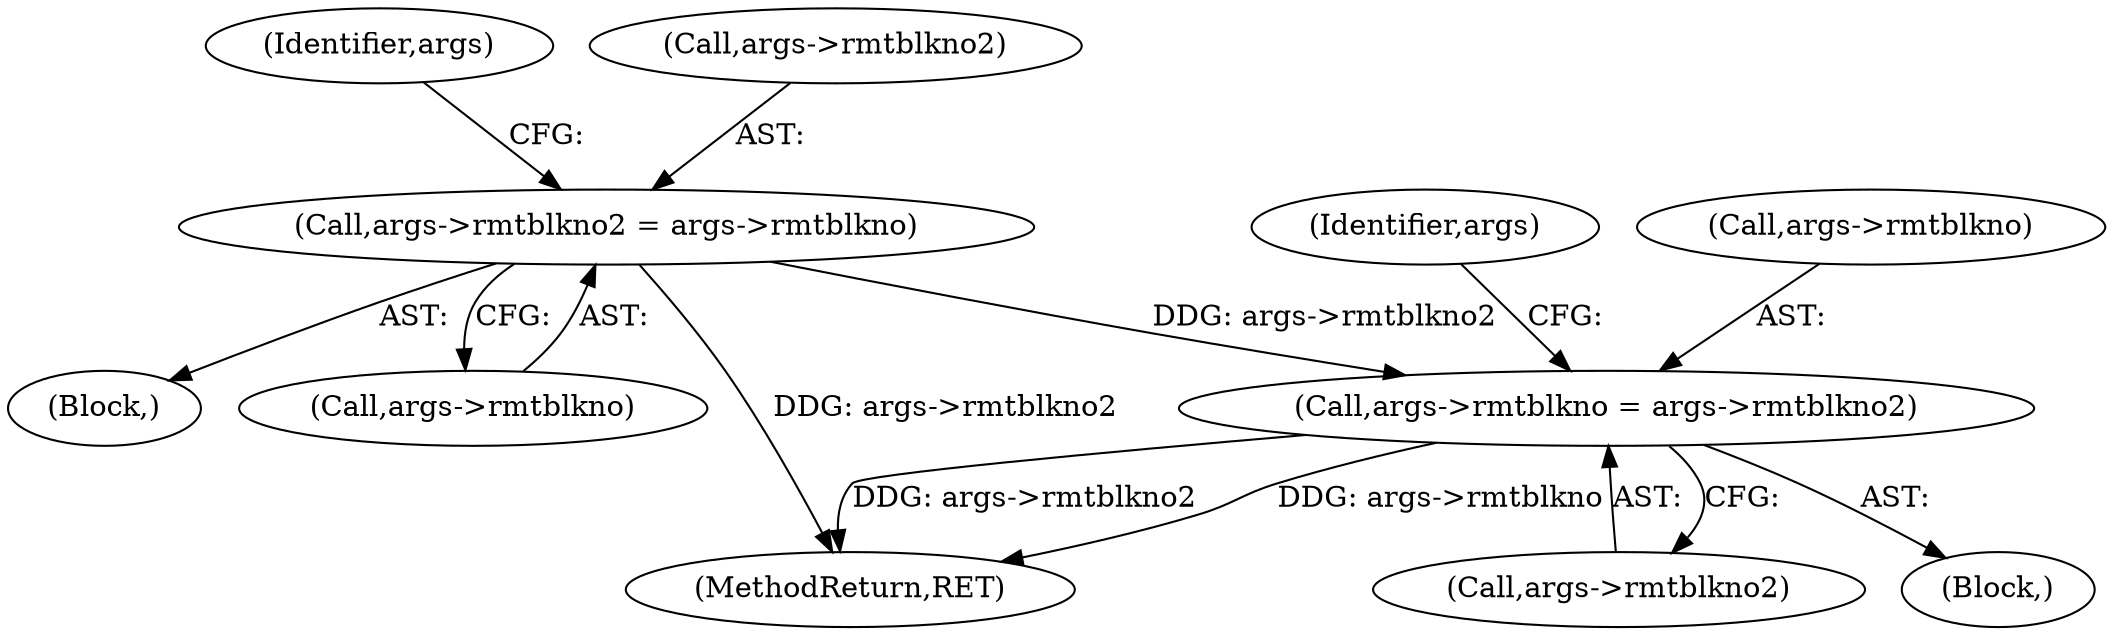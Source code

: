 digraph "0_linux_8275cdd0e7ac550dcce2b3ef6d2fb3b808c1ae59_0@pointer" {
"1000399" [label="(Call,args->rmtblkno = args->rmtblkno2)"];
"1000228" [label="(Call,args->rmtblkno2 = args->rmtblkno)"];
"1000408" [label="(Identifier,args)"];
"1000403" [label="(Call,args->rmtblkno2)"];
"1000538" [label="(MethodReturn,RET)"];
"1000237" [label="(Identifier,args)"];
"1000400" [label="(Call,args->rmtblkno)"];
"1000399" [label="(Call,args->rmtblkno = args->rmtblkno2)"];
"1000192" [label="(Block,)"];
"1000229" [label="(Call,args->rmtblkno2)"];
"1000228" [label="(Call,args->rmtblkno2 = args->rmtblkno)"];
"1000376" [label="(Block,)"];
"1000232" [label="(Call,args->rmtblkno)"];
"1000399" -> "1000376"  [label="AST: "];
"1000399" -> "1000403"  [label="CFG: "];
"1000400" -> "1000399"  [label="AST: "];
"1000403" -> "1000399"  [label="AST: "];
"1000408" -> "1000399"  [label="CFG: "];
"1000399" -> "1000538"  [label="DDG: args->rmtblkno2"];
"1000399" -> "1000538"  [label="DDG: args->rmtblkno"];
"1000228" -> "1000399"  [label="DDG: args->rmtblkno2"];
"1000228" -> "1000192"  [label="AST: "];
"1000228" -> "1000232"  [label="CFG: "];
"1000229" -> "1000228"  [label="AST: "];
"1000232" -> "1000228"  [label="AST: "];
"1000237" -> "1000228"  [label="CFG: "];
"1000228" -> "1000538"  [label="DDG: args->rmtblkno2"];
}
